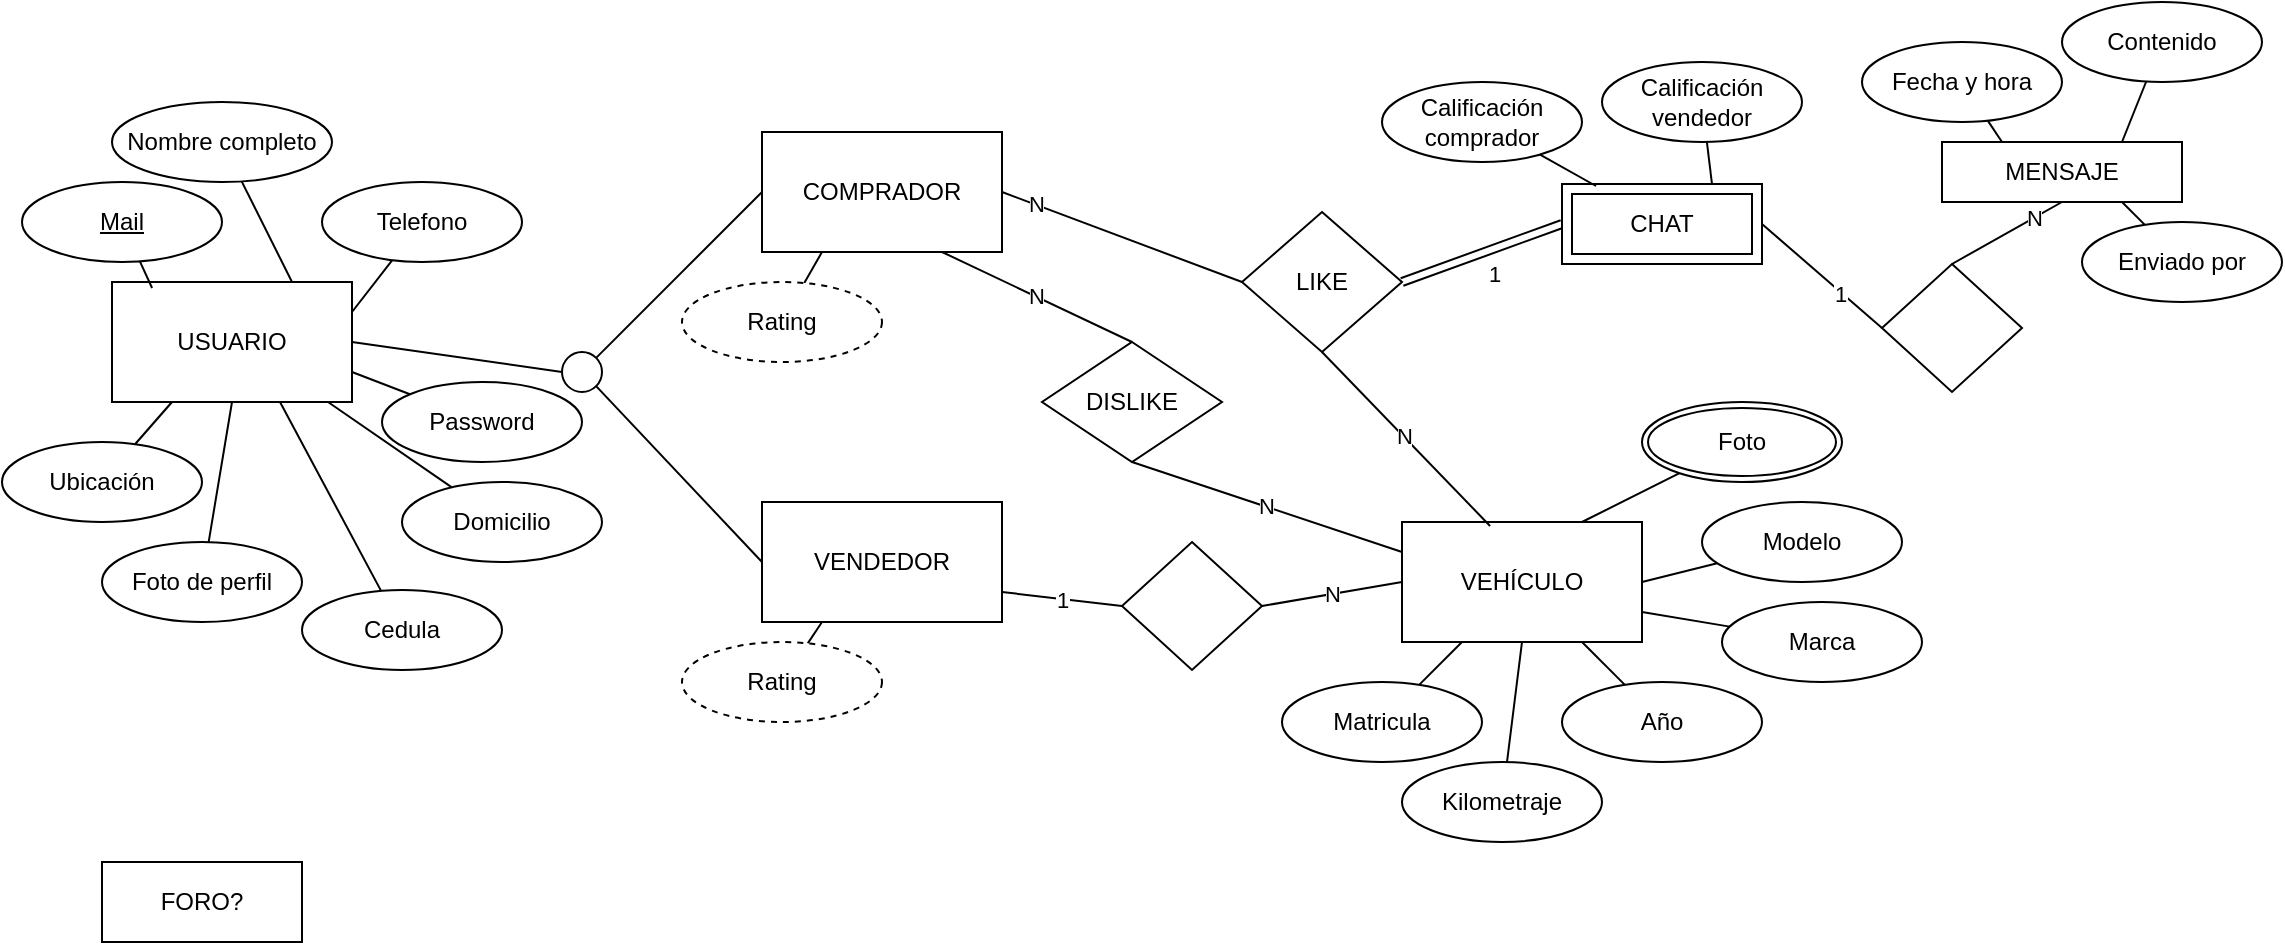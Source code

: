 <mxfile version="20.3.6" type="github">
  <diagram id="URUpWGybv1Ea6HRCw1DB" name="Página-1">
    <mxGraphModel dx="868" dy="474" grid="1" gridSize="10" guides="1" tooltips="1" connect="1" arrows="1" fold="1" page="1" pageScale="1" pageWidth="1169" pageHeight="827" math="0" shadow="0">
      <root>
        <mxCell id="0" />
        <mxCell id="1" parent="0" />
        <mxCell id="7EI1OBkqpNVKJeewS91N-20" style="rounded=0;orthogonalLoop=1;jettySize=auto;html=1;exitX=1;exitY=0.5;exitDx=0;exitDy=0;entryX=0;entryY=0.5;entryDx=0;entryDy=0;endArrow=none;endFill=0;" parent="1" source="2" target="7EI1OBkqpNVKJeewS91N-19" edge="1">
          <mxGeometry relative="1" as="geometry" />
        </mxCell>
        <mxCell id="2" value="USUARIO" style="rounded=0;whiteSpace=wrap;html=1;" parent="1" vertex="1">
          <mxGeometry x="55" y="150" width="120" height="60" as="geometry" />
        </mxCell>
        <mxCell id="7EI1OBkqpNVKJeewS91N-2" value="COMPRADOR" style="rounded=0;whiteSpace=wrap;html=1;" parent="1" vertex="1">
          <mxGeometry x="380" y="75" width="120" height="60" as="geometry" />
        </mxCell>
        <mxCell id="7EI1OBkqpNVKJeewS91N-3" value="VENDEDOR" style="rounded=0;whiteSpace=wrap;html=1;" parent="1" vertex="1">
          <mxGeometry x="380" y="260" width="120" height="60" as="geometry" />
        </mxCell>
        <mxCell id="7EI1OBkqpNVKJeewS91N-26" style="edgeStyle=none;rounded=0;orthogonalLoop=1;jettySize=auto;html=1;exitX=1;exitY=0.5;exitDx=0;exitDy=0;entryX=0;entryY=0.5;entryDx=0;entryDy=0;endArrow=none;endFill=0;" parent="1" source="7EI1OBkqpNVKJeewS91N-30" target="7EI1OBkqpNVKJeewS91N-25" edge="1">
          <mxGeometry relative="1" as="geometry" />
        </mxCell>
        <mxCell id="7EI1OBkqpNVKJeewS91N-28" value="1" style="edgeLabel;html=1;align=center;verticalAlign=middle;resizable=0;points=[];" parent="7EI1OBkqpNVKJeewS91N-26" vertex="1" connectable="0">
          <mxGeometry x="0.321" y="-1" relative="1" as="geometry">
            <mxPoint as="offset" />
          </mxGeometry>
        </mxCell>
        <mxCell id="7EI1OBkqpNVKJeewS91N-6" value="VEHÍCULO" style="rounded=0;whiteSpace=wrap;html=1;" parent="1" vertex="1">
          <mxGeometry x="700" y="270" width="120" height="60" as="geometry" />
        </mxCell>
        <mxCell id="7EI1OBkqpNVKJeewS91N-7" value="MENSAJE" style="rounded=0;whiteSpace=wrap;html=1;" parent="1" vertex="1">
          <mxGeometry x="970" y="80" width="120" height="30" as="geometry" />
        </mxCell>
        <mxCell id="7EI1OBkqpNVKJeewS91N-9" style="rounded=0;orthogonalLoop=1;jettySize=auto;html=1;exitX=0;exitY=0.5;exitDx=0;exitDy=0;entryX=1;entryY=0.5;entryDx=0;entryDy=0;endArrow=none;endFill=0;" parent="1" source="7EI1OBkqpNVKJeewS91N-8" target="7EI1OBkqpNVKJeewS91N-2" edge="1">
          <mxGeometry relative="1" as="geometry" />
        </mxCell>
        <mxCell id="7EI1OBkqpNVKJeewS91N-16" value="N" style="edgeLabel;html=1;align=center;verticalAlign=middle;resizable=0;points=[];" parent="7EI1OBkqpNVKJeewS91N-9" vertex="1" connectable="0">
          <mxGeometry x="0.722" relative="1" as="geometry">
            <mxPoint as="offset" />
          </mxGeometry>
        </mxCell>
        <mxCell id="7EI1OBkqpNVKJeewS91N-10" style="rounded=0;orthogonalLoop=1;jettySize=auto;html=1;exitX=0.5;exitY=1;exitDx=0;exitDy=0;entryX=0.367;entryY=0.033;entryDx=0;entryDy=0;endArrow=none;endFill=0;entryPerimeter=0;" parent="1" source="7EI1OBkqpNVKJeewS91N-8" target="7EI1OBkqpNVKJeewS91N-6" edge="1">
          <mxGeometry relative="1" as="geometry" />
        </mxCell>
        <mxCell id="7EI1OBkqpNVKJeewS91N-17" value="N" style="edgeLabel;html=1;align=center;verticalAlign=middle;resizable=0;points=[];" parent="7EI1OBkqpNVKJeewS91N-10" vertex="1" connectable="0">
          <mxGeometry x="-0.037" relative="1" as="geometry">
            <mxPoint as="offset" />
          </mxGeometry>
        </mxCell>
        <mxCell id="7EI1OBkqpNVKJeewS91N-11" style="rounded=0;orthogonalLoop=1;jettySize=auto;html=1;exitX=1;exitY=0.5;exitDx=0;exitDy=0;entryX=0;entryY=0.5;entryDx=0;entryDy=0;endArrow=none;endFill=0;shape=link;" parent="1" source="7EI1OBkqpNVKJeewS91N-8" target="7EI1OBkqpNVKJeewS91N-30" edge="1">
          <mxGeometry relative="1" as="geometry" />
        </mxCell>
        <mxCell id="7EI1OBkqpNVKJeewS91N-18" value="1" style="edgeLabel;html=1;align=center;verticalAlign=middle;resizable=0;points=[];" parent="7EI1OBkqpNVKJeewS91N-11" vertex="1" connectable="0">
          <mxGeometry x="0.152" y="2" relative="1" as="geometry">
            <mxPoint y="14" as="offset" />
          </mxGeometry>
        </mxCell>
        <mxCell id="7EI1OBkqpNVKJeewS91N-8" value="LIKE" style="rhombus;whiteSpace=wrap;html=1;" parent="1" vertex="1">
          <mxGeometry x="620" y="115" width="80" height="70" as="geometry" />
        </mxCell>
        <mxCell id="7EI1OBkqpNVKJeewS91N-14" value="N" style="rounded=0;orthogonalLoop=1;jettySize=auto;html=1;exitX=1;exitY=0.5;exitDx=0;exitDy=0;entryX=0;entryY=0.5;entryDx=0;entryDy=0;endArrow=none;endFill=0;" parent="1" source="7EI1OBkqpNVKJeewS91N-13" target="7EI1OBkqpNVKJeewS91N-6" edge="1">
          <mxGeometry relative="1" as="geometry" />
        </mxCell>
        <mxCell id="7EI1OBkqpNVKJeewS91N-15" value="1" style="rounded=0;orthogonalLoop=1;jettySize=auto;html=1;exitX=0;exitY=0.5;exitDx=0;exitDy=0;entryX=1;entryY=0.75;entryDx=0;entryDy=0;endArrow=none;endFill=0;" parent="1" source="7EI1OBkqpNVKJeewS91N-13" target="7EI1OBkqpNVKJeewS91N-3" edge="1">
          <mxGeometry relative="1" as="geometry" />
        </mxCell>
        <mxCell id="7EI1OBkqpNVKJeewS91N-13" value="" style="rhombus;whiteSpace=wrap;html=1;" parent="1" vertex="1">
          <mxGeometry x="560" y="280" width="70" height="64" as="geometry" />
        </mxCell>
        <mxCell id="7EI1OBkqpNVKJeewS91N-21" style="rounded=0;orthogonalLoop=1;jettySize=auto;html=1;exitX=1;exitY=0;exitDx=0;exitDy=0;entryX=0;entryY=0.5;entryDx=0;entryDy=0;endArrow=none;endFill=0;" parent="1" source="7EI1OBkqpNVKJeewS91N-19" target="7EI1OBkqpNVKJeewS91N-2" edge="1">
          <mxGeometry relative="1" as="geometry" />
        </mxCell>
        <mxCell id="7EI1OBkqpNVKJeewS91N-22" style="rounded=0;orthogonalLoop=1;jettySize=auto;html=1;exitX=1;exitY=1;exitDx=0;exitDy=0;entryX=0;entryY=0.5;entryDx=0;entryDy=0;endArrow=none;endFill=0;" parent="1" source="7EI1OBkqpNVKJeewS91N-19" target="7EI1OBkqpNVKJeewS91N-3" edge="1">
          <mxGeometry relative="1" as="geometry" />
        </mxCell>
        <mxCell id="7EI1OBkqpNVKJeewS91N-19" value="" style="ellipse;whiteSpace=wrap;html=1;aspect=fixed;" parent="1" vertex="1">
          <mxGeometry x="280" y="185" width="20" height="20" as="geometry" />
        </mxCell>
        <mxCell id="7EI1OBkqpNVKJeewS91N-27" style="edgeStyle=none;rounded=0;orthogonalLoop=1;jettySize=auto;html=1;exitX=0.5;exitY=0;exitDx=0;exitDy=0;entryX=0.5;entryY=1;entryDx=0;entryDy=0;endArrow=none;endFill=0;" parent="1" source="7EI1OBkqpNVKJeewS91N-25" target="7EI1OBkqpNVKJeewS91N-7" edge="1">
          <mxGeometry relative="1" as="geometry" />
        </mxCell>
        <mxCell id="7EI1OBkqpNVKJeewS91N-29" value="N" style="edgeLabel;html=1;align=center;verticalAlign=middle;resizable=0;points=[];" parent="7EI1OBkqpNVKJeewS91N-27" vertex="1" connectable="0">
          <mxGeometry x="0.48" relative="1" as="geometry">
            <mxPoint as="offset" />
          </mxGeometry>
        </mxCell>
        <mxCell id="7EI1OBkqpNVKJeewS91N-25" value="" style="rhombus;whiteSpace=wrap;html=1;" parent="1" vertex="1">
          <mxGeometry x="940" y="141" width="70" height="64" as="geometry" />
        </mxCell>
        <mxCell id="7EI1OBkqpNVKJeewS91N-30" value="CHAT" style="shape=ext;margin=3;double=1;whiteSpace=wrap;html=1;align=center;" parent="1" vertex="1">
          <mxGeometry x="780" y="101" width="100" height="40" as="geometry" />
        </mxCell>
        <mxCell id="X58LZC6YwxdKFAex4woW-2" value="" style="endArrow=none;html=1;rounded=0;exitX=0.167;exitY=0.05;exitDx=0;exitDy=0;exitPerimeter=0;" edge="1" parent="1" source="2" target="X58LZC6YwxdKFAex4woW-3">
          <mxGeometry relative="1" as="geometry">
            <mxPoint x="120" y="60" as="sourcePoint" />
            <mxPoint x="50" y="50" as="targetPoint" />
          </mxGeometry>
        </mxCell>
        <mxCell id="X58LZC6YwxdKFAex4woW-3" value="Mail" style="ellipse;whiteSpace=wrap;html=1;align=center;fontStyle=4;" vertex="1" parent="1">
          <mxGeometry x="10" y="100" width="100" height="40" as="geometry" />
        </mxCell>
        <mxCell id="X58LZC6YwxdKFAex4woW-5" value="" style="endArrow=none;html=1;rounded=0;exitX=0.75;exitY=0;exitDx=0;exitDy=0;" edge="1" parent="1" source="2" target="X58LZC6YwxdKFAex4woW-6">
          <mxGeometry relative="1" as="geometry">
            <mxPoint x="200" y="50" as="sourcePoint" />
            <mxPoint x="170" y="60" as="targetPoint" />
          </mxGeometry>
        </mxCell>
        <mxCell id="X58LZC6YwxdKFAex4woW-6" value="Nombre completo" style="ellipse;whiteSpace=wrap;html=1;align=center;" vertex="1" parent="1">
          <mxGeometry x="55" y="60" width="110" height="40" as="geometry" />
        </mxCell>
        <mxCell id="X58LZC6YwxdKFAex4woW-7" value="" style="endArrow=none;html=1;rounded=0;exitX=1;exitY=0.25;exitDx=0;exitDy=0;" edge="1" parent="1" source="2" target="X58LZC6YwxdKFAex4woW-8">
          <mxGeometry relative="1" as="geometry">
            <mxPoint x="260" y="50" as="sourcePoint" />
            <mxPoint x="250" y="70" as="targetPoint" />
          </mxGeometry>
        </mxCell>
        <mxCell id="X58LZC6YwxdKFAex4woW-8" value="Telefono" style="ellipse;whiteSpace=wrap;html=1;align=center;" vertex="1" parent="1">
          <mxGeometry x="160" y="100" width="100" height="40" as="geometry" />
        </mxCell>
        <mxCell id="X58LZC6YwxdKFAex4woW-12" value="" style="endArrow=none;html=1;rounded=0;exitX=0.25;exitY=1;exitDx=0;exitDy=0;" edge="1" parent="1" source="2" target="X58LZC6YwxdKFAex4woW-13">
          <mxGeometry relative="1" as="geometry">
            <mxPoint x="180" y="115" as="sourcePoint" />
            <mxPoint x="70" y="170" as="targetPoint" />
          </mxGeometry>
        </mxCell>
        <mxCell id="X58LZC6YwxdKFAex4woW-13" value="Ubicación" style="ellipse;whiteSpace=wrap;html=1;align=center;" vertex="1" parent="1">
          <mxGeometry y="230" width="100" height="40" as="geometry" />
        </mxCell>
        <mxCell id="X58LZC6YwxdKFAex4woW-23" value="" style="endArrow=none;html=1;rounded=0;exitX=0.25;exitY=1;exitDx=0;exitDy=0;" edge="1" parent="1" source="7EI1OBkqpNVKJeewS91N-6" target="X58LZC6YwxdKFAex4woW-24">
          <mxGeometry relative="1" as="geometry">
            <mxPoint x="660" y="400" as="sourcePoint" />
            <mxPoint x="700" y="370" as="targetPoint" />
          </mxGeometry>
        </mxCell>
        <mxCell id="X58LZC6YwxdKFAex4woW-24" value="Matricula" style="ellipse;whiteSpace=wrap;html=1;align=center;" vertex="1" parent="1">
          <mxGeometry x="640" y="350" width="100" height="40" as="geometry" />
        </mxCell>
        <mxCell id="X58LZC6YwxdKFAex4woW-25" value="" style="endArrow=none;html=1;rounded=0;exitX=0.5;exitY=1;exitDx=0;exitDy=0;" edge="1" parent="1" source="7EI1OBkqpNVKJeewS91N-6" target="X58LZC6YwxdKFAex4woW-26">
          <mxGeometry relative="1" as="geometry">
            <mxPoint x="740" y="410" as="sourcePoint" />
            <mxPoint x="750" y="410" as="targetPoint" />
          </mxGeometry>
        </mxCell>
        <mxCell id="X58LZC6YwxdKFAex4woW-26" value="Kilometraje" style="ellipse;whiteSpace=wrap;html=1;align=center;" vertex="1" parent="1">
          <mxGeometry x="700" y="390" width="100" height="40" as="geometry" />
        </mxCell>
        <mxCell id="X58LZC6YwxdKFAex4woW-27" value="" style="endArrow=none;html=1;rounded=0;exitX=0.75;exitY=1;exitDx=0;exitDy=0;" edge="1" parent="1" source="7EI1OBkqpNVKJeewS91N-6" target="X58LZC6YwxdKFAex4woW-28">
          <mxGeometry relative="1" as="geometry">
            <mxPoint x="840" y="360" as="sourcePoint" />
            <mxPoint x="830" y="370" as="targetPoint" />
          </mxGeometry>
        </mxCell>
        <mxCell id="X58LZC6YwxdKFAex4woW-28" value="Año" style="ellipse;whiteSpace=wrap;html=1;align=center;" vertex="1" parent="1">
          <mxGeometry x="780" y="350" width="100" height="40" as="geometry" />
        </mxCell>
        <mxCell id="X58LZC6YwxdKFAex4woW-30" value="" style="endArrow=none;html=1;rounded=0;exitX=1;exitY=0.75;exitDx=0;exitDy=0;" edge="1" parent="1" source="2" target="X58LZC6YwxdKFAex4woW-31">
          <mxGeometry relative="1" as="geometry">
            <mxPoint x="190" y="260" as="sourcePoint" />
            <mxPoint x="200" y="240" as="targetPoint" />
          </mxGeometry>
        </mxCell>
        <mxCell id="X58LZC6YwxdKFAex4woW-31" value="Password" style="ellipse;whiteSpace=wrap;html=1;align=center;" vertex="1" parent="1">
          <mxGeometry x="190" y="200" width="100" height="40" as="geometry" />
        </mxCell>
        <mxCell id="X58LZC6YwxdKFAex4woW-32" value="" style="endArrow=none;html=1;rounded=0;exitX=1;exitY=0.75;exitDx=0;exitDy=0;" edge="1" parent="1" source="7EI1OBkqpNVKJeewS91N-6" target="X58LZC6YwxdKFAex4woW-33">
          <mxGeometry relative="1" as="geometry">
            <mxPoint x="860" y="310" as="sourcePoint" />
            <mxPoint x="910" y="330" as="targetPoint" />
          </mxGeometry>
        </mxCell>
        <mxCell id="X58LZC6YwxdKFAex4woW-33" value="Marca" style="ellipse;whiteSpace=wrap;html=1;align=center;" vertex="1" parent="1">
          <mxGeometry x="860" y="310" width="100" height="40" as="geometry" />
        </mxCell>
        <mxCell id="X58LZC6YwxdKFAex4woW-34" value="" style="endArrow=none;html=1;rounded=0;exitX=1;exitY=0.5;exitDx=0;exitDy=0;" edge="1" parent="1" source="7EI1OBkqpNVKJeewS91N-6" target="X58LZC6YwxdKFAex4woW-35">
          <mxGeometry relative="1" as="geometry">
            <mxPoint x="850" y="280" as="sourcePoint" />
            <mxPoint x="880" y="280" as="targetPoint" />
          </mxGeometry>
        </mxCell>
        <mxCell id="X58LZC6YwxdKFAex4woW-35" value="Modelo" style="ellipse;whiteSpace=wrap;html=1;align=center;" vertex="1" parent="1">
          <mxGeometry x="850" y="260" width="100" height="40" as="geometry" />
        </mxCell>
        <mxCell id="X58LZC6YwxdKFAex4woW-36" value="" style="endArrow=none;html=1;rounded=0;exitX=0.7;exitY=1;exitDx=0;exitDy=0;exitPerimeter=0;" edge="1" parent="1" source="2" target="X58LZC6YwxdKFAex4woW-37">
          <mxGeometry relative="1" as="geometry">
            <mxPoint x="200" y="270" as="sourcePoint" />
            <mxPoint x="200" y="290" as="targetPoint" />
          </mxGeometry>
        </mxCell>
        <mxCell id="X58LZC6YwxdKFAex4woW-37" value="Cedula" style="ellipse;whiteSpace=wrap;html=1;align=center;" vertex="1" parent="1">
          <mxGeometry x="150" y="304" width="100" height="40" as="geometry" />
        </mxCell>
        <mxCell id="X58LZC6YwxdKFAex4woW-38" value="" style="endArrow=none;html=1;rounded=0;exitX=0.9;exitY=1;exitDx=0;exitDy=0;exitPerimeter=0;" edge="1" parent="1" source="2" target="X58LZC6YwxdKFAex4woW-39">
          <mxGeometry relative="1" as="geometry">
            <mxPoint x="210" y="270" as="sourcePoint" />
            <mxPoint x="210" y="260" as="targetPoint" />
          </mxGeometry>
        </mxCell>
        <mxCell id="X58LZC6YwxdKFAex4woW-39" value="Domicilio" style="ellipse;whiteSpace=wrap;html=1;align=center;" vertex="1" parent="1">
          <mxGeometry x="200" y="250" width="100" height="40" as="geometry" />
        </mxCell>
        <mxCell id="X58LZC6YwxdKFAex4woW-40" value="" style="endArrow=none;html=1;rounded=0;exitX=0.25;exitY=1;exitDx=0;exitDy=0;" edge="1" parent="1" source="7EI1OBkqpNVKJeewS91N-3" target="X58LZC6YwxdKFAex4woW-41">
          <mxGeometry relative="1" as="geometry">
            <mxPoint x="380" y="360" as="sourcePoint" />
            <mxPoint x="390" y="350" as="targetPoint" />
          </mxGeometry>
        </mxCell>
        <mxCell id="X58LZC6YwxdKFAex4woW-41" value="Rating" style="ellipse;whiteSpace=wrap;html=1;align=center;dashed=1;" vertex="1" parent="1">
          <mxGeometry x="340" y="330" width="100" height="40" as="geometry" />
        </mxCell>
        <mxCell id="X58LZC6YwxdKFAex4woW-45" value="" style="endArrow=none;html=1;rounded=0;exitX=0.25;exitY=1;exitDx=0;exitDy=0;" edge="1" parent="1" source="7EI1OBkqpNVKJeewS91N-2" target="X58LZC6YwxdKFAex4woW-46">
          <mxGeometry relative="1" as="geometry">
            <mxPoint x="380" y="160" as="sourcePoint" />
            <mxPoint x="390" y="170" as="targetPoint" />
          </mxGeometry>
        </mxCell>
        <mxCell id="X58LZC6YwxdKFAex4woW-46" value="Rating" style="ellipse;whiteSpace=wrap;html=1;align=center;dashed=1;" vertex="1" parent="1">
          <mxGeometry x="340" y="150" width="100" height="40" as="geometry" />
        </mxCell>
        <mxCell id="X58LZC6YwxdKFAex4woW-47" value="" style="endArrow=none;html=1;rounded=0;exitX=0.75;exitY=0;exitDx=0;exitDy=0;" edge="1" parent="1" source="7EI1OBkqpNVKJeewS91N-6" target="X58LZC6YwxdKFAex4woW-48">
          <mxGeometry relative="1" as="geometry">
            <mxPoint x="780" y="210" as="sourcePoint" />
            <mxPoint x="840" y="230" as="targetPoint" />
          </mxGeometry>
        </mxCell>
        <mxCell id="X58LZC6YwxdKFAex4woW-48" value="Foto" style="ellipse;shape=doubleEllipse;margin=3;whiteSpace=wrap;html=1;align=center;" vertex="1" parent="1">
          <mxGeometry x="820" y="210" width="100" height="40" as="geometry" />
        </mxCell>
        <mxCell id="X58LZC6YwxdKFAex4woW-49" value="" style="endArrow=none;html=1;rounded=0;entryX=0.17;entryY=0.025;entryDx=0;entryDy=0;entryPerimeter=0;" edge="1" parent="1" source="X58LZC6YwxdKFAex4woW-50" target="7EI1OBkqpNVKJeewS91N-30">
          <mxGeometry relative="1" as="geometry">
            <mxPoint x="800" y="70" as="sourcePoint" />
            <mxPoint x="720" y="70" as="targetPoint" />
          </mxGeometry>
        </mxCell>
        <mxCell id="X58LZC6YwxdKFAex4woW-50" value="Calificación comprador" style="ellipse;whiteSpace=wrap;html=1;align=center;" vertex="1" parent="1">
          <mxGeometry x="690" y="50" width="100" height="40" as="geometry" />
        </mxCell>
        <mxCell id="X58LZC6YwxdKFAex4woW-51" value="" style="endArrow=none;html=1;rounded=0;exitX=0.75;exitY=0;exitDx=0;exitDy=0;" edge="1" parent="1" source="7EI1OBkqpNVKJeewS91N-30" target="X58LZC6YwxdKFAex4woW-52">
          <mxGeometry relative="1" as="geometry">
            <mxPoint x="800" y="60" as="sourcePoint" />
            <mxPoint x="860" y="80" as="targetPoint" />
          </mxGeometry>
        </mxCell>
        <mxCell id="X58LZC6YwxdKFAex4woW-52" value="Calificación vendedor" style="ellipse;whiteSpace=wrap;html=1;align=center;" vertex="1" parent="1">
          <mxGeometry x="800" y="40" width="100" height="40" as="geometry" />
        </mxCell>
        <mxCell id="X58LZC6YwxdKFAex4woW-53" value="" style="endArrow=none;html=1;rounded=0;exitX=0.25;exitY=0;exitDx=0;exitDy=0;" edge="1" parent="1" source="7EI1OBkqpNVKJeewS91N-7" target="X58LZC6YwxdKFAex4woW-54">
          <mxGeometry relative="1" as="geometry">
            <mxPoint x="960" y="50" as="sourcePoint" />
            <mxPoint x="980" y="50" as="targetPoint" />
          </mxGeometry>
        </mxCell>
        <mxCell id="X58LZC6YwxdKFAex4woW-54" value="Fecha y hora" style="ellipse;whiteSpace=wrap;html=1;align=center;" vertex="1" parent="1">
          <mxGeometry x="930" y="30" width="100" height="40" as="geometry" />
        </mxCell>
        <mxCell id="X58LZC6YwxdKFAex4woW-55" value="" style="endArrow=none;html=1;rounded=0;exitX=0.75;exitY=0;exitDx=0;exitDy=0;" edge="1" parent="1" source="7EI1OBkqpNVKJeewS91N-7" target="X58LZC6YwxdKFAex4woW-56">
          <mxGeometry relative="1" as="geometry">
            <mxPoint x="1010" y="150" as="sourcePoint" />
            <mxPoint x="1080" y="50" as="targetPoint" />
          </mxGeometry>
        </mxCell>
        <mxCell id="X58LZC6YwxdKFAex4woW-56" value="Contenido" style="ellipse;whiteSpace=wrap;html=1;align=center;" vertex="1" parent="1">
          <mxGeometry x="1030" y="10" width="100" height="40" as="geometry" />
        </mxCell>
        <mxCell id="X58LZC6YwxdKFAex4woW-57" value="" style="endArrow=none;html=1;rounded=0;exitX=0.75;exitY=1;exitDx=0;exitDy=0;" edge="1" parent="1" source="7EI1OBkqpNVKJeewS91N-7" target="X58LZC6YwxdKFAex4woW-58">
          <mxGeometry relative="1" as="geometry">
            <mxPoint x="1020" y="160" as="sourcePoint" />
            <mxPoint x="1080" y="140" as="targetPoint" />
          </mxGeometry>
        </mxCell>
        <mxCell id="X58LZC6YwxdKFAex4woW-58" value="Enviado por" style="ellipse;whiteSpace=wrap;html=1;align=center;" vertex="1" parent="1">
          <mxGeometry x="1040" y="120" width="100" height="40" as="geometry" />
        </mxCell>
        <mxCell id="X58LZC6YwxdKFAex4woW-60" value="FORO?" style="whiteSpace=wrap;html=1;align=center;" vertex="1" parent="1">
          <mxGeometry x="50" y="440" width="100" height="40" as="geometry" />
        </mxCell>
        <mxCell id="X58LZC6YwxdKFAex4woW-61" value="" style="endArrow=none;html=1;rounded=0;exitX=0.5;exitY=1;exitDx=0;exitDy=0;" edge="1" parent="1" source="2" target="X58LZC6YwxdKFAex4woW-62">
          <mxGeometry relative="1" as="geometry">
            <mxPoint x="110" y="310" as="sourcePoint" />
            <mxPoint x="110" y="320" as="targetPoint" />
          </mxGeometry>
        </mxCell>
        <mxCell id="X58LZC6YwxdKFAex4woW-62" value="Foto de perfil" style="ellipse;whiteSpace=wrap;html=1;align=center;" vertex="1" parent="1">
          <mxGeometry x="50" y="280" width="100" height="40" as="geometry" />
        </mxCell>
        <mxCell id="X58LZC6YwxdKFAex4woW-63" value="N" style="endArrow=none;html=1;rounded=0;exitX=0.75;exitY=1;exitDx=0;exitDy=0;entryX=0.5;entryY=0;entryDx=0;entryDy=0;" edge="1" parent="1" source="7EI1OBkqpNVKJeewS91N-2" target="X58LZC6YwxdKFAex4woW-65">
          <mxGeometry relative="1" as="geometry">
            <mxPoint x="530" y="220" as="sourcePoint" />
            <mxPoint x="520" y="190" as="targetPoint" />
          </mxGeometry>
        </mxCell>
        <mxCell id="X58LZC6YwxdKFAex4woW-65" value="DISLIKE" style="shape=rhombus;perimeter=rhombusPerimeter;whiteSpace=wrap;html=1;align=center;" vertex="1" parent="1">
          <mxGeometry x="520" y="180" width="90" height="60" as="geometry" />
        </mxCell>
        <mxCell id="X58LZC6YwxdKFAex4woW-66" value="N" style="endArrow=none;html=1;rounded=0;entryX=0;entryY=0.25;entryDx=0;entryDy=0;exitX=0.5;exitY=1;exitDx=0;exitDy=0;" edge="1" parent="1" source="X58LZC6YwxdKFAex4woW-65" target="7EI1OBkqpNVKJeewS91N-6">
          <mxGeometry relative="1" as="geometry">
            <mxPoint x="530" y="270" as="sourcePoint" />
            <mxPoint x="690" y="270" as="targetPoint" />
          </mxGeometry>
        </mxCell>
      </root>
    </mxGraphModel>
  </diagram>
</mxfile>
